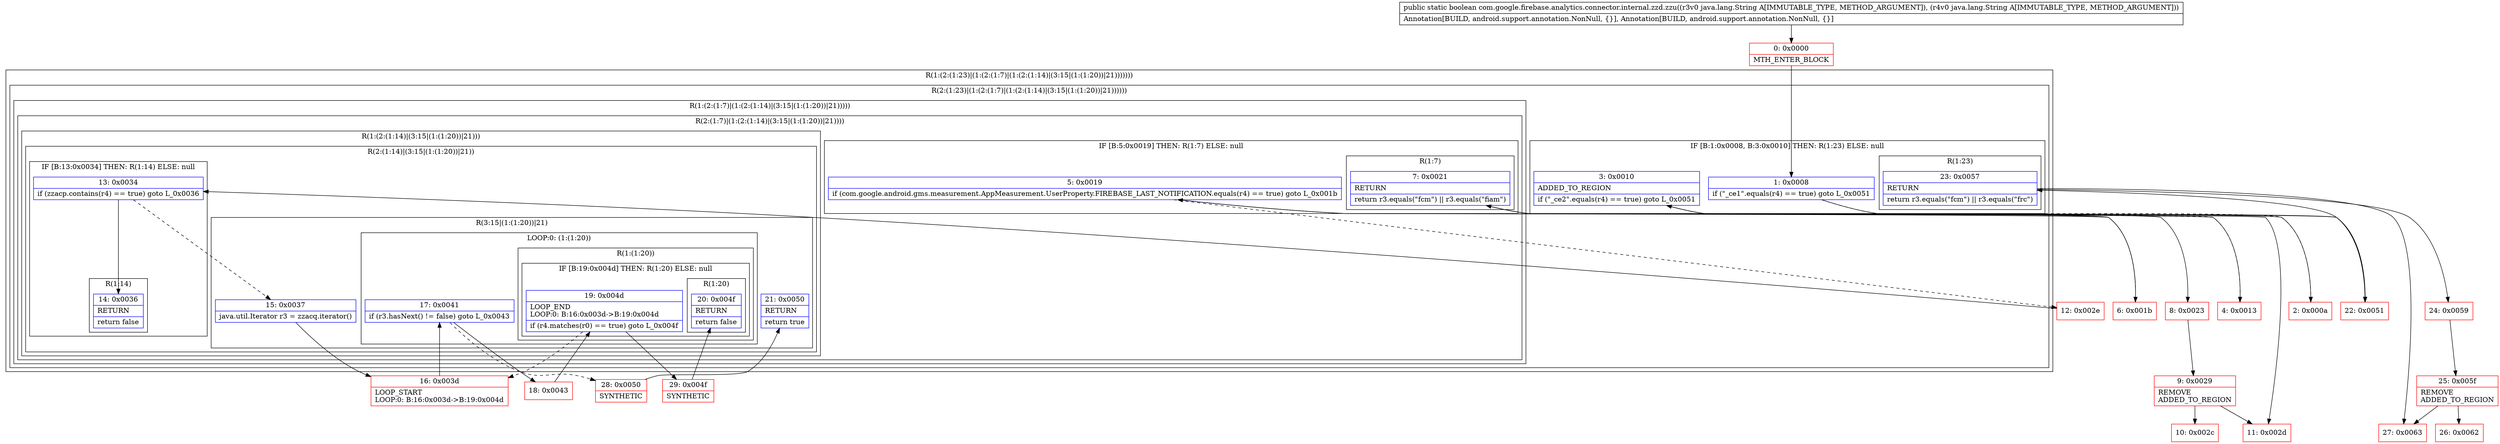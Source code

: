 digraph "CFG forcom.google.firebase.analytics.connector.internal.zzd.zzu(Ljava\/lang\/String;Ljava\/lang\/String;)Z" {
subgraph cluster_Region_448484934 {
label = "R(1:(2:(1:23)|(1:(2:(1:7)|(1:(2:(1:14)|(3:15|(1:(1:20))|21)))))))";
node [shape=record,color=blue];
subgraph cluster_Region_1432256073 {
label = "R(2:(1:23)|(1:(2:(1:7)|(1:(2:(1:14)|(3:15|(1:(1:20))|21))))))";
node [shape=record,color=blue];
subgraph cluster_IfRegion_684144457 {
label = "IF [B:1:0x0008, B:3:0x0010] THEN: R(1:23) ELSE: null";
node [shape=record,color=blue];
Node_1 [shape=record,label="{1\:\ 0x0008|if (\"_ce1\".equals(r4) == true) goto L_0x0051\l}"];
Node_3 [shape=record,label="{3\:\ 0x0010|ADDED_TO_REGION\l|if (\"_ce2\".equals(r4) == true) goto L_0x0051\l}"];
subgraph cluster_Region_1638262051 {
label = "R(1:23)";
node [shape=record,color=blue];
Node_23 [shape=record,label="{23\:\ 0x0057|RETURN\l|return r3.equals(\"fcm\") \|\| r3.equals(\"frc\")\l}"];
}
}
subgraph cluster_Region_560760375 {
label = "R(1:(2:(1:7)|(1:(2:(1:14)|(3:15|(1:(1:20))|21)))))";
node [shape=record,color=blue];
subgraph cluster_Region_124127333 {
label = "R(2:(1:7)|(1:(2:(1:14)|(3:15|(1:(1:20))|21))))";
node [shape=record,color=blue];
subgraph cluster_IfRegion_378145471 {
label = "IF [B:5:0x0019] THEN: R(1:7) ELSE: null";
node [shape=record,color=blue];
Node_5 [shape=record,label="{5\:\ 0x0019|if (com.google.android.gms.measurement.AppMeasurement.UserProperty.FIREBASE_LAST_NOTIFICATION.equals(r4) == true) goto L_0x001b\l}"];
subgraph cluster_Region_1481140656 {
label = "R(1:7)";
node [shape=record,color=blue];
Node_7 [shape=record,label="{7\:\ 0x0021|RETURN\l|return r3.equals(\"fcm\") \|\| r3.equals(\"fiam\")\l}"];
}
}
subgraph cluster_Region_500175280 {
label = "R(1:(2:(1:14)|(3:15|(1:(1:20))|21)))";
node [shape=record,color=blue];
subgraph cluster_Region_717363023 {
label = "R(2:(1:14)|(3:15|(1:(1:20))|21))";
node [shape=record,color=blue];
subgraph cluster_IfRegion_1826307930 {
label = "IF [B:13:0x0034] THEN: R(1:14) ELSE: null";
node [shape=record,color=blue];
Node_13 [shape=record,label="{13\:\ 0x0034|if (zzacp.contains(r4) == true) goto L_0x0036\l}"];
subgraph cluster_Region_2001063576 {
label = "R(1:14)";
node [shape=record,color=blue];
Node_14 [shape=record,label="{14\:\ 0x0036|RETURN\l|return false\l}"];
}
}
subgraph cluster_Region_1787104337 {
label = "R(3:15|(1:(1:20))|21)";
node [shape=record,color=blue];
Node_15 [shape=record,label="{15\:\ 0x0037|java.util.Iterator r3 = zzacq.iterator()\l}"];
subgraph cluster_LoopRegion_1355220513 {
label = "LOOP:0: (1:(1:20))";
node [shape=record,color=blue];
Node_17 [shape=record,label="{17\:\ 0x0041|if (r3.hasNext() != false) goto L_0x0043\l}"];
subgraph cluster_Region_1708380812 {
label = "R(1:(1:20))";
node [shape=record,color=blue];
subgraph cluster_IfRegion_1018950048 {
label = "IF [B:19:0x004d] THEN: R(1:20) ELSE: null";
node [shape=record,color=blue];
Node_19 [shape=record,label="{19\:\ 0x004d|LOOP_END\lLOOP:0: B:16:0x003d\-\>B:19:0x004d\l|if (r4.matches(r0) == true) goto L_0x004f\l}"];
subgraph cluster_Region_2124318178 {
label = "R(1:20)";
node [shape=record,color=blue];
Node_20 [shape=record,label="{20\:\ 0x004f|RETURN\l|return false\l}"];
}
}
}
}
Node_21 [shape=record,label="{21\:\ 0x0050|RETURN\l|return true\l}"];
}
}
}
}
}
}
}
Node_0 [shape=record,color=red,label="{0\:\ 0x0000|MTH_ENTER_BLOCK\l}"];
Node_2 [shape=record,color=red,label="{2\:\ 0x000a}"];
Node_4 [shape=record,color=red,label="{4\:\ 0x0013}"];
Node_6 [shape=record,color=red,label="{6\:\ 0x001b}"];
Node_8 [shape=record,color=red,label="{8\:\ 0x0023}"];
Node_9 [shape=record,color=red,label="{9\:\ 0x0029|REMOVE\lADDED_TO_REGION\l}"];
Node_10 [shape=record,color=red,label="{10\:\ 0x002c}"];
Node_11 [shape=record,color=red,label="{11\:\ 0x002d}"];
Node_12 [shape=record,color=red,label="{12\:\ 0x002e}"];
Node_16 [shape=record,color=red,label="{16\:\ 0x003d|LOOP_START\lLOOP:0: B:16:0x003d\-\>B:19:0x004d\l}"];
Node_18 [shape=record,color=red,label="{18\:\ 0x0043}"];
Node_22 [shape=record,color=red,label="{22\:\ 0x0051}"];
Node_24 [shape=record,color=red,label="{24\:\ 0x0059}"];
Node_25 [shape=record,color=red,label="{25\:\ 0x005f|REMOVE\lADDED_TO_REGION\l}"];
Node_26 [shape=record,color=red,label="{26\:\ 0x0062}"];
Node_27 [shape=record,color=red,label="{27\:\ 0x0063}"];
Node_28 [shape=record,color=red,label="{28\:\ 0x0050|SYNTHETIC\l}"];
Node_29 [shape=record,color=red,label="{29\:\ 0x004f|SYNTHETIC\l}"];
MethodNode[shape=record,label="{public static boolean com.google.firebase.analytics.connector.internal.zzd.zzu((r3v0 java.lang.String A[IMMUTABLE_TYPE, METHOD_ARGUMENT]), (r4v0 java.lang.String A[IMMUTABLE_TYPE, METHOD_ARGUMENT]))  | Annotation[BUILD, android.support.annotation.NonNull, \{\}], Annotation[BUILD, android.support.annotation.NonNull, \{\}]\l}"];
MethodNode -> Node_0;
Node_1 -> Node_2[style=dashed];
Node_1 -> Node_22;
Node_3 -> Node_4[style=dashed];
Node_3 -> Node_22;
Node_23 -> Node_24;
Node_23 -> Node_27;
Node_5 -> Node_6;
Node_5 -> Node_12[style=dashed];
Node_7 -> Node_8;
Node_7 -> Node_11;
Node_13 -> Node_14;
Node_13 -> Node_15[style=dashed];
Node_15 -> Node_16;
Node_17 -> Node_18;
Node_17 -> Node_28[style=dashed];
Node_19 -> Node_16[style=dashed];
Node_19 -> Node_29;
Node_0 -> Node_1;
Node_2 -> Node_3;
Node_4 -> Node_5;
Node_6 -> Node_7;
Node_8 -> Node_9;
Node_9 -> Node_10;
Node_9 -> Node_11;
Node_12 -> Node_13;
Node_16 -> Node_17;
Node_18 -> Node_19;
Node_22 -> Node_23;
Node_24 -> Node_25;
Node_25 -> Node_26;
Node_25 -> Node_27;
Node_28 -> Node_21;
Node_29 -> Node_20;
}

